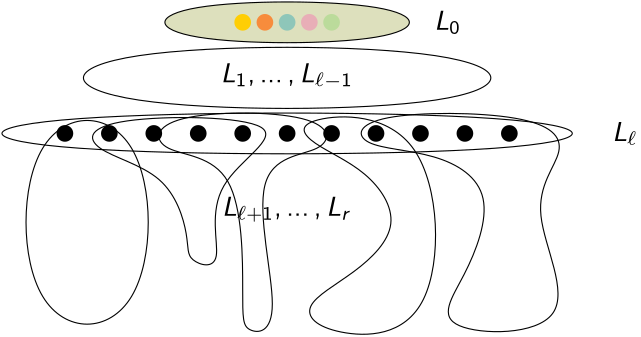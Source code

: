 <?xml version="1.0"?>
<!DOCTYPE ipe SYSTEM "ipe.dtd">
<ipe version="70218" creator="Ipe 7.2.23">
<info created="D:20211121140111" modified="D:20211121150954"/>
<preamble>\usepackage{sfmath}</preamble>
<ipestyle name="basic">
<symbol name="arrow/arc(spx)">
<path stroke="sym-stroke" fill="sym-stroke" pen="sym-pen">
0 0 m
-1 0.333 l
-1 -0.333 l
h
</path>
</symbol>
<symbol name="arrow/farc(spx)">
<path stroke="sym-stroke" fill="white" pen="sym-pen">
0 0 m
-1 0.333 l
-1 -0.333 l
h
</path>
</symbol>
<symbol name="arrow/ptarc(spx)">
<path stroke="sym-stroke" fill="sym-stroke" pen="sym-pen">
0 0 m
-1 0.333 l
-0.8 0 l
-1 -0.333 l
h
</path>
</symbol>
<symbol name="arrow/fptarc(spx)">
<path stroke="sym-stroke" fill="white" pen="sym-pen">
0 0 m
-1 0.333 l
-0.8 0 l
-1 -0.333 l
h
</path>
</symbol>
<symbol name="mark/circle(sx)" transformations="translations">
<path fill="sym-stroke">
0.6 0 0 0.6 0 0 e
0.4 0 0 0.4 0 0 e
</path>
</symbol>
<symbol name="mark/disk(sx)" transformations="translations">
<path fill="sym-stroke">
0.6 0 0 0.6 0 0 e
</path>
</symbol>
<symbol name="mark/fdisk(sfx)" transformations="translations">
<group>
<path fill="sym-fill">
0.5 0 0 0.5 0 0 e
</path>
<path fill="sym-stroke" fillrule="eofill">
0.6 0 0 0.6 0 0 e
0.4 0 0 0.4 0 0 e
</path>
</group>
</symbol>
<symbol name="mark/box(sx)" transformations="translations">
<path fill="sym-stroke" fillrule="eofill">
-0.6 -0.6 m
0.6 -0.6 l
0.6 0.6 l
-0.6 0.6 l
h
-0.4 -0.4 m
0.4 -0.4 l
0.4 0.4 l
-0.4 0.4 l
h
</path>
</symbol>
<symbol name="mark/square(sx)" transformations="translations">
<path fill="sym-stroke">
-0.6 -0.6 m
0.6 -0.6 l
0.6 0.6 l
-0.6 0.6 l
h
</path>
</symbol>
<symbol name="mark/fsquare(sfx)" transformations="translations">
<group>
<path fill="sym-fill">
-0.5 -0.5 m
0.5 -0.5 l
0.5 0.5 l
-0.5 0.5 l
h
</path>
<path fill="sym-stroke" fillrule="eofill">
-0.6 -0.6 m
0.6 -0.6 l
0.6 0.6 l
-0.6 0.6 l
h
-0.4 -0.4 m
0.4 -0.4 l
0.4 0.4 l
-0.4 0.4 l
h
</path>
</group>
</symbol>
<symbol name="mark/cross(sx)" transformations="translations">
<group>
<path fill="sym-stroke">
-0.43 -0.57 m
0.57 0.43 l
0.43 0.57 l
-0.57 -0.43 l
h
</path>
<path fill="sym-stroke">
-0.43 0.57 m
0.57 -0.43 l
0.43 -0.57 l
-0.57 0.43 l
h
</path>
</group>
</symbol>
<symbol name="arrow/fnormal(spx)">
<path stroke="sym-stroke" fill="white" pen="sym-pen">
0 0 m
-1 0.333 l
-1 -0.333 l
h
</path>
</symbol>
<symbol name="arrow/pointed(spx)">
<path stroke="sym-stroke" fill="sym-stroke" pen="sym-pen">
0 0 m
-1 0.333 l
-0.8 0 l
-1 -0.333 l
h
</path>
</symbol>
<symbol name="arrow/fpointed(spx)">
<path stroke="sym-stroke" fill="white" pen="sym-pen">
0 0 m
-1 0.333 l
-0.8 0 l
-1 -0.333 l
h
</path>
</symbol>
<symbol name="arrow/linear(spx)">
<path stroke="sym-stroke" pen="sym-pen">
-1 0.333 m
0 0 l
-1 -0.333 l
</path>
</symbol>
<symbol name="arrow/fdouble(spx)">
<path stroke="sym-stroke" fill="white" pen="sym-pen">
0 0 m
-1 0.333 l
-1 -0.333 l
h
-1 0 m
-2 0.333 l
-2 -0.333 l
h
</path>
</symbol>
<symbol name="arrow/double(spx)">
<path stroke="sym-stroke" fill="sym-stroke" pen="sym-pen">
0 0 m
-1 0.333 l
-1 -0.333 l
h
-1 0 m
-2 0.333 l
-2 -0.333 l
h
</path>
</symbol>
<symbol name="arrow/mid-normal(spx)">
<path stroke="sym-stroke" fill="sym-stroke" pen="sym-pen">
0.5 0 m
-0.5 0.333 l
-0.5 -0.333 l
h
</path>
</symbol>
<symbol name="arrow/mid-fnormal(spx)">
<path stroke="sym-stroke" fill="white" pen="sym-pen">
0.5 0 m
-0.5 0.333 l
-0.5 -0.333 l
h
</path>
</symbol>
<symbol name="arrow/mid-pointed(spx)">
<path stroke="sym-stroke" fill="sym-stroke" pen="sym-pen">
0.5 0 m
-0.5 0.333 l
-0.3 0 l
-0.5 -0.333 l
h
</path>
</symbol>
<symbol name="arrow/mid-fpointed(spx)">
<path stroke="sym-stroke" fill="white" pen="sym-pen">
0.5 0 m
-0.5 0.333 l
-0.3 0 l
-0.5 -0.333 l
h
</path>
</symbol>
<symbol name="arrow/mid-double(spx)">
<path stroke="sym-stroke" fill="sym-stroke" pen="sym-pen">
1 0 m
0 0.333 l
0 -0.333 l
h
0 0 m
-1 0.333 l
-1 -0.333 l
h
</path>
</symbol>
<symbol name="arrow/mid-fdouble(spx)">
<path stroke="sym-stroke" fill="white" pen="sym-pen">
1 0 m
0 0.333 l
0 -0.333 l
h
0 0 m
-1 0.333 l
-1 -0.333 l
h
</path>
</symbol>
<anglesize name="22.5 deg" value="22.5"/>
<anglesize name="30 deg" value="30"/>
<anglesize name="45 deg" value="45"/>
<anglesize name="60 deg" value="60"/>
<anglesize name="90 deg" value="90"/>
<arrowsize name="large" value="10"/>
<arrowsize name="small" value="5"/>
<arrowsize name="tiny" value="3"/>
<color name="blue" value="0 0 1"/>
<color name="brown" value="0.647 0.165 0.165"/>
<color name="darkblue" value="0 0 0.545"/>
<color name="darkcyan" value="0 0.545 0.545"/>
<color name="darkgray" value="0.663"/>
<color name="darkgreen" value="0 0.392 0"/>
<color name="darkmagenta" value="0.545 0 0.545"/>
<color name="darkorange" value="1 0.549 0"/>
<color name="darkred" value="0.545 0 0"/>
<color name="gold" value="1 0.843 0"/>
<color name="gray" value="0.745"/>
<color name="green" value="0 1 0"/>
<color name="lightblue" value="0.678 0.847 0.902"/>
<color name="lightcyan" value="0.878 1 1"/>
<color name="lightgray" value="0.827"/>
<color name="lightgreen" value="0.565 0.933 0.565"/>
<color name="lightyellow" value="1 1 0.878"/>
<color name="navy" value="0 0 0.502"/>
<color name="orange" value="1 0.647 0"/>
<color name="pink" value="1 0.753 0.796"/>
<color name="purple" value="0.627 0.125 0.941"/>
<color name="red" value="1 0 0"/>
<color name="seagreen" value="0.18 0.545 0.341"/>
<color name="turquoise" value="0.251 0.878 0.816"/>
<color name="violet" value="0.933 0.51 0.933"/>
<color name="yellow" value="1 1 0"/>
<dashstyle name="dash dot dotted" value="[4 2 1 2 1 2] 0"/>
<dashstyle name="dash dotted" value="[4 2 1 2] 0"/>
<dashstyle name="dashed" value="[4] 0"/>
<dashstyle name="dotted" value="[1 3] 0"/>
<gridsize name="10 pts (~3.5 mm)" value="10"/>
<gridsize name="14 pts (~5 mm)" value="14"/>
<gridsize name="16 pts (~6 mm)" value="16"/>
<gridsize name="20 pts (~7 mm)" value="20"/>
<gridsize name="28 pts (~10 mm)" value="28"/>
<gridsize name="32 pts (~12 mm)" value="32"/>
<gridsize name="4 pts" value="4"/>
<gridsize name="56 pts (~20 mm)" value="56"/>
<gridsize name="8 pts (~3 mm)" value="8"/>
<opacity name="10%" value="0.1"/>
<opacity name="30%" value="0.3"/>
<opacity name="50%" value="0.5"/>
<opacity name="75%" value="0.75"/>
<pen name="fat" value="1.2"/>
<pen name="heavier" value="0.8"/>
<pen name="ultrafat" value="2"/>
<symbolsize name="large" value="5"/>
<symbolsize name="small" value="2"/>
<symbolsize name="tiny" value="1.1"/>
<textsize name="Huge" value="\Huge"/>
<textsize name="LARGE" value="\LARGE"/>
<textsize name="Large" value="\Large"/>
<textsize name="footnote" value="\footnotesize"/>
<textsize name="huge" value="\huge"/>
<textsize name="large" value="\large"/>
<textsize name="small" value="\small"/>
<textsize name="tiny" value="\tiny"/>
<textstyle name="center" begin="\begin{center}" end="\end{center}"/>
<textstyle name="item" begin="\begin{itemize}\item{}" end="\end{itemize}"/>
<textstyle name="itemize" begin="\begin{itemize}" end="\end{itemize}"/>
<tiling name="falling" angle="-60" step="4" width="1"/>
<tiling name="rising" angle="30" step="4" width="1"/>
</ipestyle>
<ipestyle name="odscolors">
<color name="columbia blue" value="0.745 0.847 0.831"/>
<color name="diamond" value="0.721 0.882 1"/>
<color name="dutch white" value="0.866 0.878 0.741"/>
<color name="granny smith apple" value="0.733 0.858 0.607"/>
<color name="laurel green" value="0.67 0.768 0.631"/>
<color name="light salmon" value="0.98 0.635 0.458"/>
<color name="lightgray" value="0.827"/>
<color name="magic mint" value="0.647 1 0.839"/>
<color name="medium sea green" value="0.266 0.686 0.411"/>
<color name="midnight green" value="0.062 0.309 0.333"/>
<color name="myrtle green" value="0.196 0.454 0.427"/>
<color name="pale chestnut" value="0.909 0.682 0.717"/>
<color name="paynes grey" value="0.345 0.435 0.486"/>
<color name="pearl aqua" value="0.556 0.776 0.725"/>
<color name="pink raspberry" value="0.639 0.043 0.215"/>
<color name="pink-orange" value="1 0.549 0.38"/>
<color name="rose gold" value="0.741 0.419 0.45"/>
<color name="steel teal" value="0.4 0.521 0.525"/>
<color name="tigers eye" value="0.968 0.549 0.235"/>
<color name="trolley grey" value="0.505 0.498 0.458"/>
<color name="usc gold" value="1 0.807 0.019"/>
</ipestyle>
<page>
<layer name="top"/>
<layer name="L_l"/>
<layer name="bottom"/>
<layer name="lower-bounds"/>
<layer name="top-colour"/>
<layer name="bottom-colour"/>
<view layers="top L_l bottom" active="top"/>
<view layers="top L_l" active="L_l"/>
<view layers="top L_l lower-bounds" active="lower-bounds"/>
<view layers="top L_l lower-bounds" active="lower-bounds"/>
<view layers="top L_l bottom" active="bottom"/>
<view layers="top L_l bottom lower-bounds" active="top-colour"/>
<view layers="top L_l bottom lower-bounds top-colour" active="top-colour"/>
<view layers="top L_l bottom lower-bounds top-colour bottom-colour" active="top-colour"/>
<view layers="top L_l bottom lower-bounds top-colour bottom-colour" active="top-colour"/>
<path layer="top-colour" matrix="1 0 0 0.5 0 331.311" stroke="black" fill="dutch white">
336 752
176 752
176 704
336 704 u
</path>
<path matrix="1 0 0 0.5 0 331.311" stroke="black" fill="dutch white">
144 704
144 672
368 672
368 704 u
</path>
<path layer="bottom" matrix="1 0 0 0.5 0 331.311" stroke="black" opacity="30%" stroke-opacity="opaque">
208 704
160 704
160 544
208 544 u
</path>
<path matrix="1 0 0 0.5 0 331.311" stroke="black" opacity="30%" stroke-opacity="opaque">
240 560
240 672
208 672
208 704
272 704
272 672
240 672
256 544
240 544 u
</path>
<path matrix="1 0 0 0.5 0 331.311" stroke="black" opacity="30%" stroke-opacity="opaque">
184.895 701.717
183.381 675.476
213.659 660.842
221.228 609.875
219.21 596.25
234.853 587.166
224.256 653.777
267.654 699.699 u
</path>
<path matrix="1 0 0 0.5 0 331.311" stroke="black" opacity="30%" stroke-opacity="opaque">
310.043 703.736
257.562 700.708
263.617 680.523
285.316 662.356
298.437 621.986
280.775 586.662
259.076 563.449
270.177 541.245
312.566 541.75 u
</path>
<path matrix="1 0 0 0.5 0 331.311" stroke="black" opacity="30%" stroke-opacity="opaque">
346.881 703.231
281.784 703.736
280.27 677.495
310.043 675.476
332.247 647.217
320.136 582.12
305.501 543.264
366.057 542.255
339.816 638.134
358.992 676.99 u
</path>
<text layer="top" matrix="1 0 0 0.5 -91 331.311" transformations="translations" pos="400 768" stroke="black" type="label" width="9.599" height="6.923" depth="1.49" valign="center" style="math">L_0</text>
<path matrix="1 0 0 0.5 0 331.311" stroke="black" fill="dutch white">
304 784
208 784
208 752
304 752 u
</path>
<use matrix="0.5 0 0 0.5 128 331.311" name="mark/disk(sx)" pos="224 768" size="large" stroke="usc gold"/>
<use matrix="0.5 0 0 0.5 128 331.311" name="mark/disk(sx)" pos="240 768" size="large" stroke="tigers eye"/>
<use matrix="0.5 0 0 0.5 128 331.311" name="mark/disk(sx)" pos="256 768" size="large" stroke="pearl aqua"/>
<use matrix="0.5 0 0 0.5 128 331.311" name="mark/disk(sx)" pos="272 768" size="large" stroke="pale chestnut"/>
<use matrix="0.5 0 0 0.5 128 331.311" name="mark/disk(sx)" pos="288 768" size="large" stroke="granny smith apple"/>
<text matrix="1 0 0 0.5 -144.114 312.045" transformations="translations" pos="400 768" stroke="black" type="label" width="47.579" height="6.923" depth="2.32" halign="center" valign="center" style="math">L_1,\ldots,L_{\ell-1}</text>
<text matrix="1 0 0 0.5 -27 291.311" transformations="translations" pos="400 768" stroke="black" type="label" width="9.229" height="6.923" depth="1.49" valign="center" style="math">L_\ell</text>
<path matrix="1 0 0 0.5 0 331.311" stroke="black">
336 752
176 752
176 704
336 704 u
</path>
<path matrix="1 0 0 0.5 0 331.311" stroke="black">
144 704
144 672
368 672
368 704 u
</path>
<use matrix="1 0 0 0.5 0 331.311" name="mark/disk(sx)" pos="176 688" size="large" stroke="black"/>
<use matrix="1 0 0 0.5 0 331.311" name="mark/disk(sx)" pos="192 688" size="large" stroke="black"/>
<use matrix="1 0 0 0.5 0 331.311" name="mark/disk(sx)" pos="208 688" size="large" stroke="black"/>
<use matrix="1 0 0 0.5 0 331.311" name="mark/disk(sx)" pos="224 688" size="large" stroke="black"/>
<use matrix="1 0 0 0.5 0 331.311" name="mark/disk(sx)" pos="240 688" size="large" stroke="black"/>
<use matrix="1 0 0 0.5 0 331.311" name="mark/disk(sx)" pos="256 688" size="large" stroke="black"/>
<use matrix="1 0 0 0.5 0 331.311" name="mark/disk(sx)" pos="272 688" size="large" stroke="black"/>
<use matrix="1 0 0 0.5 0 331.311" name="mark/disk(sx)" pos="288 688" size="large" stroke="black"/>
<use matrix="1 0 0 0.5 0 331.311" name="mark/disk(sx)" pos="304 688" size="large" stroke="black"/>
<use matrix="1 0 0 0.5 0 331.311" name="mark/disk(sx)" pos="320 688" size="large" stroke="black"/>
<use matrix="1 0 0 0.5 0 331.311" name="mark/disk(sx)" pos="336 688" size="large" stroke="black"/>
<text layer="bottom" matrix="1 0 0 0.5 -144.114 264.045" transformations="translations" pos="400 768" stroke="black" type="label" width="46.702" height="6.919" depth="2.22" halign="center" valign="center" style="math">L_{\ell+1},\ldots,L_{r}</text>
<use layer="lower-bounds" name="mark/disk(sx)" pos="192 675.311" size="large" stroke="usc gold"/>
<use name="mark/disk(sx)" pos="240 675.311" size="large" stroke="usc gold"/>
<use name="mark/disk(sx)" pos="224 675.311" size="large" stroke="pink-orange"/>
<use name="mark/disk(sx)" pos="272 675.311" size="large" stroke="pearl aqua"/>
<use name="mark/disk(sx)" pos="304 675.311" size="large" stroke="pearl aqua"/>
<path layer="bottom-colour" matrix="1 0 0 0.5 0 331.311" stroke="black" fill="usc gold" opacity="30%" stroke-opacity="opaque">
208 704
160 704
160 544
208 544 u
</path>
<path matrix="1 0 0 0.5 0 331.311" stroke="black" fill="light salmon" opacity="30%" stroke-opacity="opaque">
240 560
240 672
208 672
208 704
272 704
272 672
240 672
256 544
240 544 u
</path>
<path matrix="1 0 0 0.5 0 331.311" stroke="black" fill="pearl aqua" opacity="30%" stroke-opacity="opaque">
184.895 701.717
183.381 675.476
213.659 660.842
221.228 609.875
219.21 596.25
234.853 587.166
224.256 653.777
267.654 699.699 u
</path>
<path matrix="1 0 0 0.5 0 331.311" stroke="black" fill="magic mint" opacity="30%" stroke-opacity="opaque">
310.043 703.736
257.562 700.708
263.617 680.523
285.316 662.356
298.437 621.986
280.775 586.662
259.076 563.449
270.177 541.245
312.566 541.75 u
</path>
<path matrix="1 0 0 0.5 0 331.311" stroke="black" fill="pale chestnut" opacity="30%" stroke-opacity="opaque">
346.881 703.231
281.784 703.736
280.27 677.495
310.043 675.476
332.247 647.217
320.136 582.12
305.501 543.264
366.057 542.255
339.816 638.134
358.992 676.99 u
</path>
</page>
</ipe>
